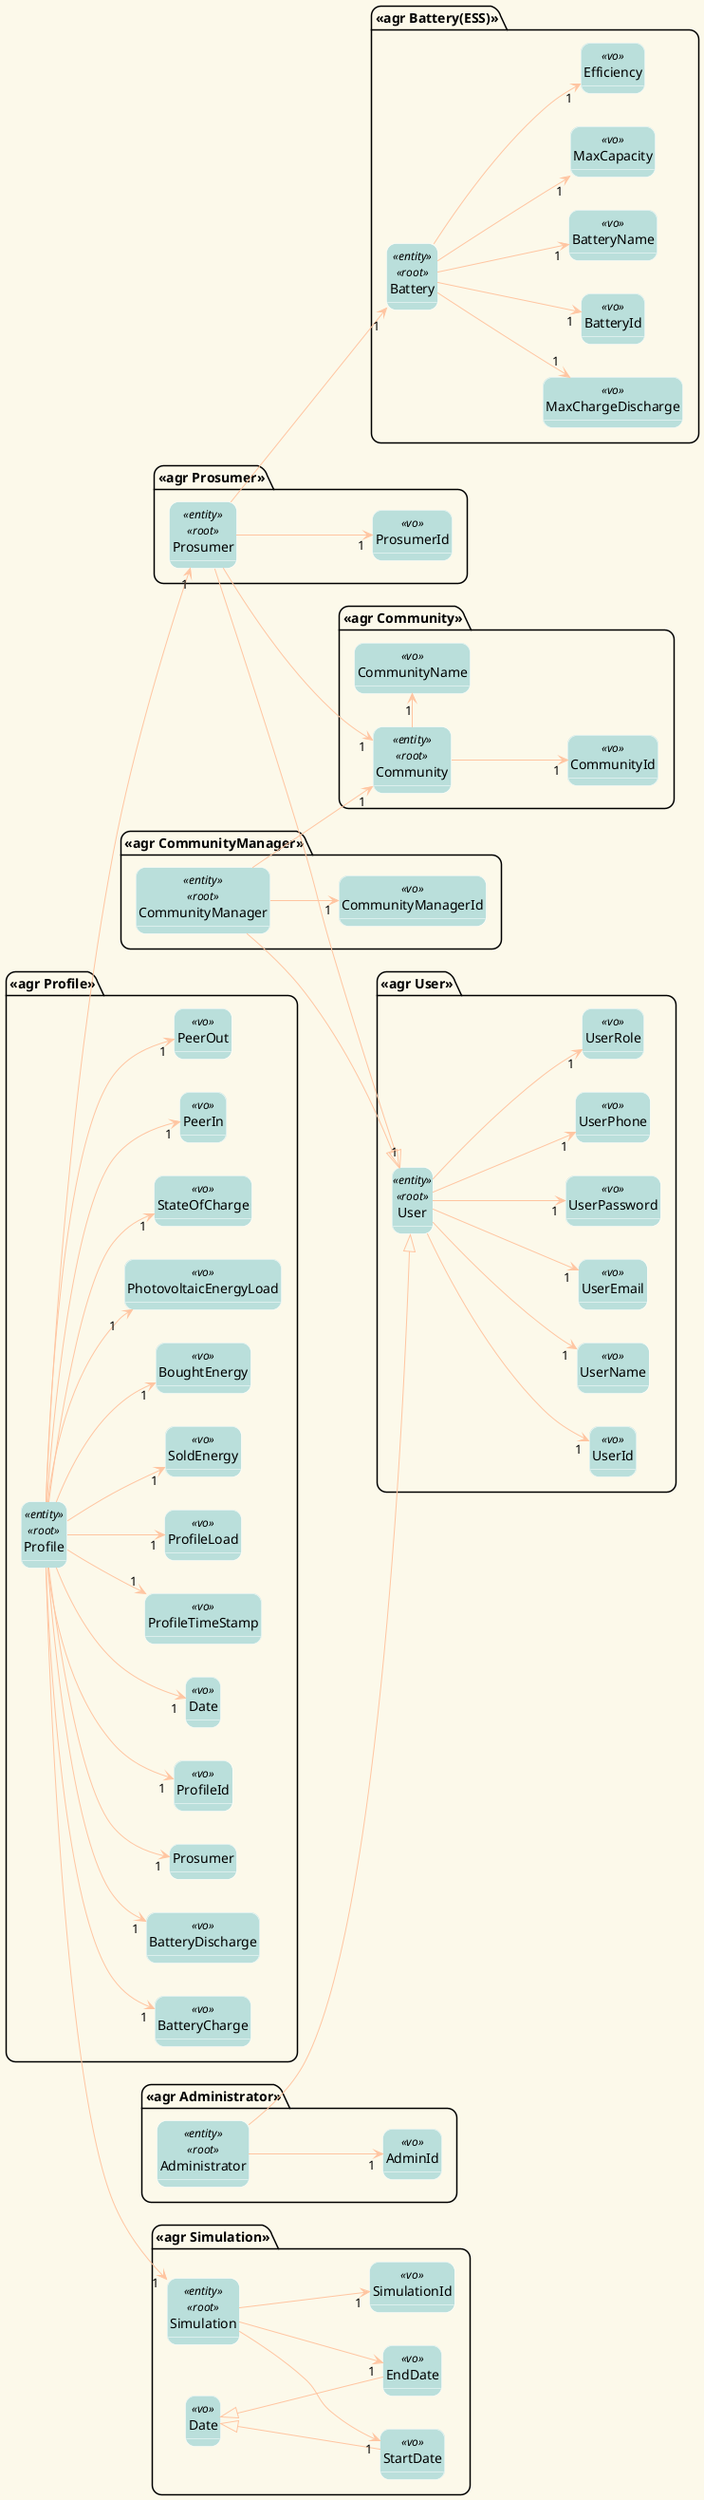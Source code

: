 @startuml DDD

hide circle
hide fields
' ======= layout =========
skinparam backgroundColor #fcf9ea
skinparam titleBorderRoundCorner 15
skinparam titleFontSize 30
skinparam classAttributeIconSize 0
skinparam titleFontName Arial Black
skinparam titleFontColor #f8a978
skinparam roundcorner 20
skinparam stereotypeCBackgroundColor ffc5a1
left to right direction
/' top to bottom direction '/

skinparam class {

ArrowColor ffc5a1
BorderColor White
BackgroundColor badfdb
BackgroundColor<<Event>> skyblue
BackgroundColor<<Service>> Moccasin
}


package "<<agr Simulation>>" {
  class Simulation <<entity>><<root>> {}
  class SimulationId <<vo>> {}
  class StartDate <<vo>> extends Date {}
  class EndDate <<vo>> extends Date {}
  class Date <<vo>> {}

  Simulation --> "1" SimulationId
  Simulation --> "1" StartDate
  Simulation --> "1" EndDate

}


package "<<agr Profile>>"{
    class Profile<<entity>><<root>>{

    }
    class ProfileId<<vo>>{}
    class Date<<vo>>{}
    class ProfileTimeStamp<<vo>>{}
    class ProfileLoad<<vo>>{} 
    class SoldEnergy<<vo>>{}
    class BoughtEnergy<<vo>>{}
    class PhotovoltaicEnergyLoad<<vo>>{}
    class StateOfCharge<<vo>>{}
    class PeerIn<<vo>>{}
    class PeerOut<<vo>>{}
    class BatteryCharge<<vo>>{}
    class BatteryDischarge<<vo>>{}

/'     note right{
        Balance of the Prosumer in kw/h, positive values lead to buy energy from the grid
    } '/

    Profile --> "1" Date
    Profile --> "1" ProfileTimeStamp
    Profile --> "1" ProfileId
    Profile --> "1" ProfileLoad

    Profile --> "1" SoldEnergy
    Profile --> "1" BoughtEnergy
    Profile --> "1" PhotovoltaicEnergyLoad
    Profile --> "1" StateOfCharge
    Profile --> "1" Prosumer
    Profile --> "1" Simulation
    Profile --> "1" PeerIn
    Profile --> "1" PeerOut
    Profile --> "1" BatteryCharge
    Profile --> "1" BatteryDischarge
    
/'     note right of ProfileLoad
    Energy required by the user in the interval
    end note  '/
    
}


package "<<agr User>>"{
    class User<<entity>><<root>>{

    }
    class UserId<<vo>>{}
    class UserName<<vo>>{}
    class UserEmail<<vo>>{}
    class UserPassword<<vo>>{}
    class UserPhone<<vo>>{}
    class UserRole<<vo>>{}

    User --> "1" UserId
    User --> "1" UserName
    User --> "1" UserEmail
    User --> "1" UserPassword
    User --> "1" UserPhone
    User --> "1" UserRole
    
}





package "<<agr Battery(ESS)>>"{
    class Battery<<entity>><<root>>{}
    class BatteryId<<vo>>{}
    class BatteryName<<vo>>{}
    class MaxCapacity<<vo>>{}
    class Efficiency<<vo>>{}
    class MaxChargeDischarge <<vo>>{}
    
    Battery --> "1" BatteryId
    Battery --> "1" BatteryName
    Battery --> "1" MaxCapacity
    Battery --> "1" Efficiency
    Battery --> "1" MaxChargeDischarge
}



package "<<agr Community>>"{
    class Community<<entity>><<root>>{

    }
    class CommunityId<<vo>>{}
    class CommunityName<<vo>>{}

    Community --> "1" CommunityId
    Community -> "1" CommunityName
    
    


}

package "<<agr Prosumer>>"{
    class Prosumer<<entity>><<root>>{}
    class ProsumerId<<vo>>{}
    Prosumer --|> "1" User

    Prosumer --> "1" ProsumerId
    Prosumer --> "1" Community
    Prosumer --> "1" Battery
    Profile --> "1" Prosumer 

    

    
}

package "<<agr CommunityManager>>"{
    class CommunityManager<<entity>><<root>>{}
    class CommunityManagerId <<vo>>
     CommunityManager --|> User
     CommunityManager --> "1" CommunityManagerId
     CommunityManager --> "1" Community
}

package "<<agr Administrator>>"{
    class Administrator<<entity>><<root>>{

    }
    class AdminId<<vo>>{}

    Administrator --|> User
   Administrator--> "1" AdminId
}


@enduml
